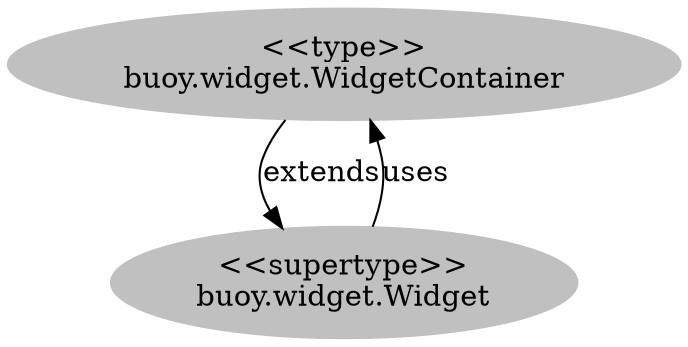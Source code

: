 digraph stk {
	buoy_widget_WidgetContainer [label="<<type>>
buoy.widget.WidgetContainer",style=filled,color="grey"];
	buoy_widget_Widget [label="<<supertype>>
buoy.widget.Widget",style=filled,color="grey"];
	buoy_widget_WidgetContainer -> buoy_widget_Widget [label=extends];
	buoy_widget_Widget -> buoy_widget_WidgetContainer [label=uses];
}
